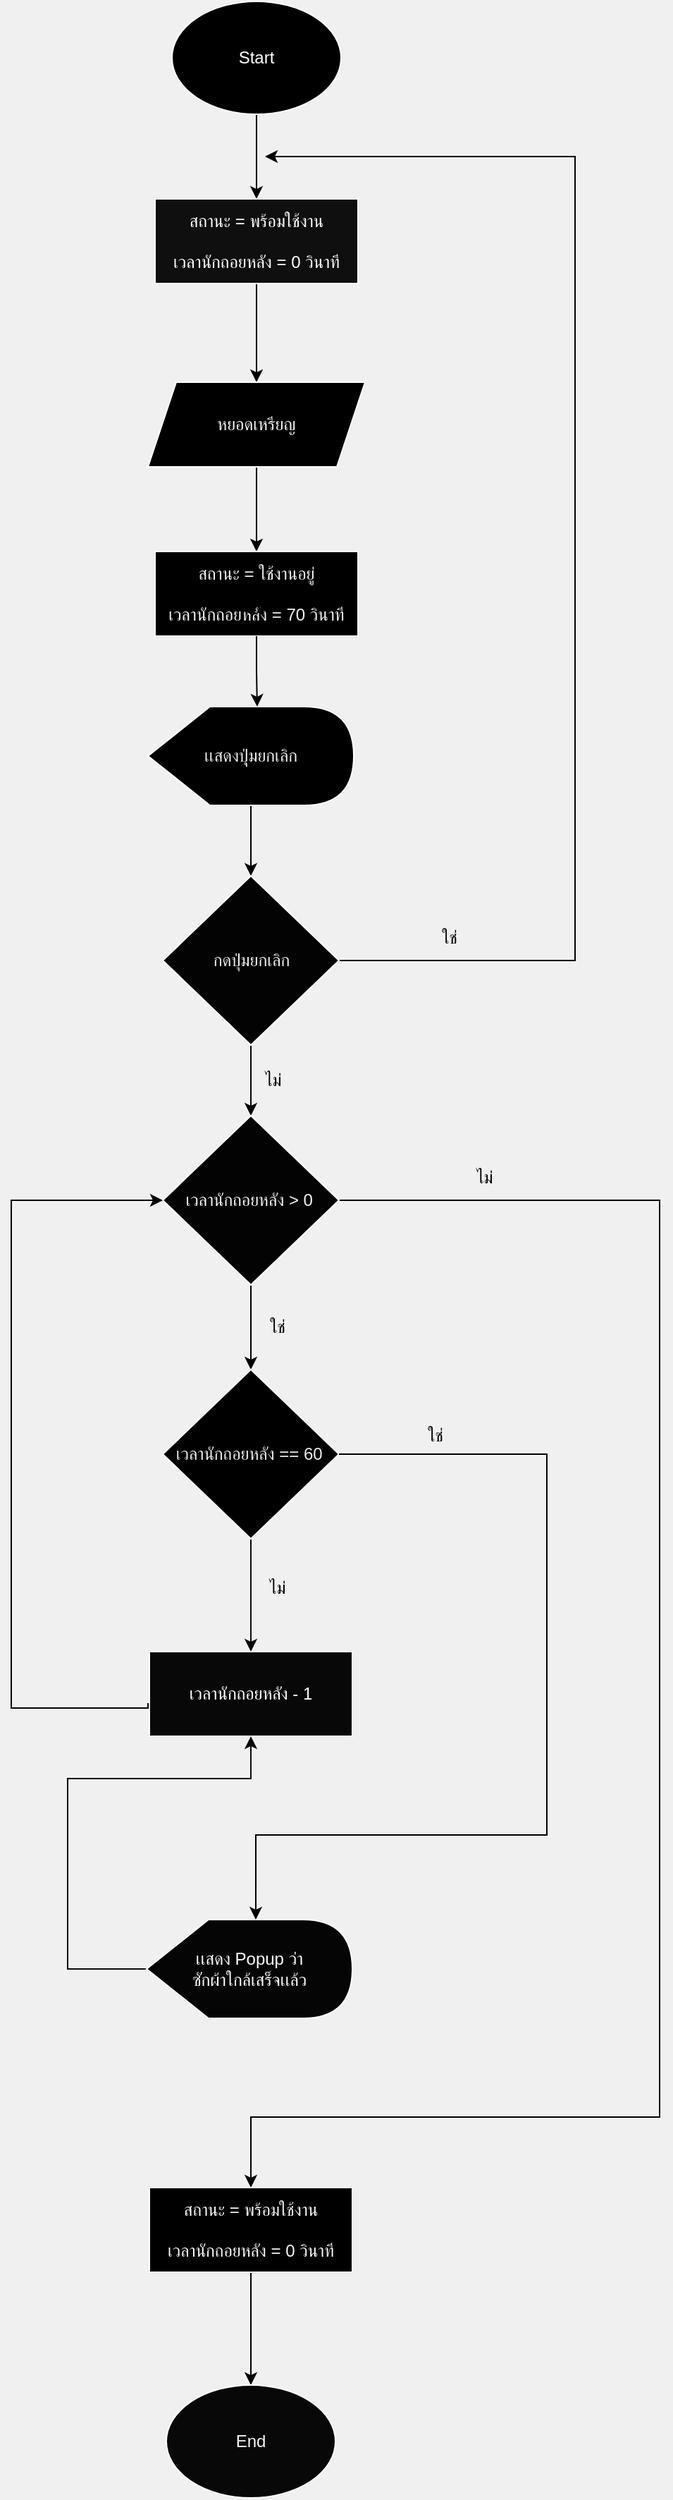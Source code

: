 <mxfile version="24.7.6">
  <diagram name="หน้า-1" id="c9O8yQq4CXu9mgSOuF9N">
    <mxGraphModel dx="1247" dy="678" grid="1" gridSize="10" guides="1" tooltips="1" connect="1" arrows="1" fold="1" page="1" pageScale="1" pageWidth="827" pageHeight="1169" background="#F0F0F0" math="0" shadow="0">
      <root>
        <mxCell id="0" />
        <mxCell id="1" parent="0" />
        <mxCell id="zKpPazif1eY0zF67HKhw-13" value="" style="edgeStyle=orthogonalEdgeStyle;rounded=0;orthogonalLoop=1;jettySize=auto;html=1;strokeColor=#000000;labelBackgroundColor=#000000;" edge="1" parent="1" source="zKpPazif1eY0zF67HKhw-1" target="zKpPazif1eY0zF67HKhw-12">
          <mxGeometry relative="1" as="geometry" />
        </mxCell>
        <mxCell id="zKpPazif1eY0zF67HKhw-1" value="&lt;font color=&quot;#ffffff&quot;&gt;Start&lt;/font&gt;" style="ellipse;whiteSpace=wrap;html=1;fillColor=#000000;strokeColor=#FFFFFF;" vertex="1" parent="1">
          <mxGeometry x="354" y="20" width="120" height="80" as="geometry" />
        </mxCell>
        <mxCell id="zKpPazif1eY0zF67HKhw-15" value="" style="edgeStyle=orthogonalEdgeStyle;rounded=0;orthogonalLoop=1;jettySize=auto;html=1;strokeColor=#000000;labelBackgroundColor=#000000;" edge="1" parent="1" source="zKpPazif1eY0zF67HKhw-12" target="zKpPazif1eY0zF67HKhw-14">
          <mxGeometry relative="1" as="geometry" />
        </mxCell>
        <mxCell id="zKpPazif1eY0zF67HKhw-12" value="&lt;div&gt;&lt;font color=&quot;#ffffff&quot;&gt;&lt;span style=&quot;background-color: initial;&quot;&gt;สถานะ = พร้อมใช้งาน&lt;/span&gt;&lt;br&gt;&lt;/font&gt;&lt;/div&gt;&lt;div&gt;&lt;span style=&quot;background-color: initial;&quot;&gt;&lt;font color=&quot;#ffffff&quot;&gt;&lt;br&gt;&lt;/font&gt;&lt;/span&gt;&lt;/div&gt;&lt;div&gt;&lt;div&gt;&lt;font color=&quot;#ffffff&quot;&gt;เวลานักถอยหลัง = 0 วินาที&lt;/font&gt;&lt;/div&gt;&lt;/div&gt;" style="whiteSpace=wrap;html=1;strokeColor=#FFFFFF;fillColor=#0F0F0F;" vertex="1" parent="1">
          <mxGeometry x="342" y="160" width="144" height="60" as="geometry" />
        </mxCell>
        <mxCell id="zKpPazif1eY0zF67HKhw-17" value="" style="edgeStyle=orthogonalEdgeStyle;rounded=0;orthogonalLoop=1;jettySize=auto;html=1;entryX=0.5;entryY=0;entryDx=0;entryDy=0;strokeColor=#000000;labelBackgroundColor=#000000;" edge="1" parent="1" source="zKpPazif1eY0zF67HKhw-14" target="zKpPazif1eY0zF67HKhw-19">
          <mxGeometry relative="1" as="geometry">
            <mxPoint x="413.5" y="470" as="targetPoint" />
          </mxGeometry>
        </mxCell>
        <mxCell id="zKpPazif1eY0zF67HKhw-14" value="&lt;font color=&quot;#f5f5f5&quot;&gt;หยอดเหรียญ&lt;/font&gt;" style="shape=parallelogram;perimeter=parallelogramPerimeter;whiteSpace=wrap;html=1;fixedSize=1;fillColor=#000000;strokeColor=#FCFCFC;" vertex="1" parent="1">
          <mxGeometry x="337" y="290" width="154" height="60" as="geometry" />
        </mxCell>
        <mxCell id="zKpPazif1eY0zF67HKhw-19" value="&lt;div&gt;&lt;font color=&quot;#f2f2f2&quot;&gt;&lt;span style=&quot;background-color: initial;&quot;&gt;สถานะ = ใช้งานอยู่&lt;/span&gt;&lt;br&gt;&lt;/font&gt;&lt;/div&gt;&lt;div&gt;&lt;span style=&quot;background-color: initial;&quot;&gt;&lt;font color=&quot;#f2f2f2&quot;&gt;&lt;br&gt;&lt;/font&gt;&lt;/span&gt;&lt;/div&gt;&lt;div&gt;&lt;div&gt;&lt;font color=&quot;#f2f2f2&quot;&gt;เวลานักถอยหลัง = 70 วินาที&lt;/font&gt;&lt;/div&gt;&lt;/div&gt;" style="whiteSpace=wrap;html=1;fillColor=#000000;strokeColor=#FAFAFA;" vertex="1" parent="1">
          <mxGeometry x="342" y="410" width="144" height="60" as="geometry" />
        </mxCell>
        <mxCell id="zKpPazif1eY0zF67HKhw-26" value="" style="edgeStyle=orthogonalEdgeStyle;rounded=0;orthogonalLoop=1;jettySize=auto;html=1;strokeColor=#000000;labelBackgroundColor=#000000;" edge="1" parent="1" source="zKpPazif1eY0zF67HKhw-21" target="zKpPazif1eY0zF67HKhw-25">
          <mxGeometry relative="1" as="geometry" />
        </mxCell>
        <mxCell id="zKpPazif1eY0zF67HKhw-21" value="&lt;font color=&quot;#ededed&quot;&gt;เเสดงปุุ่มยกเลิก&lt;/font&gt;" style="shape=display;whiteSpace=wrap;html=1;size=0.301;fillColor=#000000;strokeColor=#FFFFFF;" vertex="1" parent="1">
          <mxGeometry x="337" y="520" width="146" height="70" as="geometry" />
        </mxCell>
        <mxCell id="zKpPazif1eY0zF67HKhw-24" style="edgeStyle=orthogonalEdgeStyle;rounded=0;orthogonalLoop=1;jettySize=auto;html=1;entryX=0;entryY=0;entryDx=77.488;entryDy=0;entryPerimeter=0;strokeColor=#000000;labelBackgroundColor=#000000;" edge="1" parent="1" source="zKpPazif1eY0zF67HKhw-19" target="zKpPazif1eY0zF67HKhw-21">
          <mxGeometry relative="1" as="geometry" />
        </mxCell>
        <mxCell id="zKpPazif1eY0zF67HKhw-28" style="edgeStyle=orthogonalEdgeStyle;rounded=0;orthogonalLoop=1;jettySize=auto;html=1;exitX=1;exitY=0.5;exitDx=0;exitDy=0;strokeColor=#000000;labelBackgroundColor=#000000;" edge="1" parent="1" source="zKpPazif1eY0zF67HKhw-25">
          <mxGeometry relative="1" as="geometry">
            <mxPoint x="420" y="130" as="targetPoint" />
            <Array as="points">
              <mxPoint x="640" y="700" />
              <mxPoint x="640" y="130" />
            </Array>
          </mxGeometry>
        </mxCell>
        <mxCell id="zKpPazif1eY0zF67HKhw-30" style="edgeStyle=orthogonalEdgeStyle;rounded=0;orthogonalLoop=1;jettySize=auto;html=1;entryX=0.5;entryY=0;entryDx=0;entryDy=0;strokeColor=#030303;labelBackgroundColor=#000000;" edge="1" parent="1" source="zKpPazif1eY0zF67HKhw-25" target="zKpPazif1eY0zF67HKhw-33">
          <mxGeometry relative="1" as="geometry">
            <mxPoint x="410" y="820" as="targetPoint" />
          </mxGeometry>
        </mxCell>
        <mxCell id="zKpPazif1eY0zF67HKhw-25" value="&lt;font color=&quot;#ebebeb&quot;&gt;กดปุ่มยกเลิก&lt;/font&gt;" style="rhombus;whiteSpace=wrap;html=1;strokeColor=#FCFCFC;fillColor=#030303;" vertex="1" parent="1">
          <mxGeometry x="347.5" y="640" width="125" height="120" as="geometry" />
        </mxCell>
        <mxCell id="zKpPazif1eY0zF67HKhw-54" style="edgeStyle=orthogonalEdgeStyle;rounded=0;orthogonalLoop=1;jettySize=auto;html=1;entryX=0.5;entryY=0;entryDx=0;entryDy=0;strokeColor=#000000;labelBackgroundColor=#000000;" edge="1" parent="1" source="zKpPazif1eY0zF67HKhw-33" target="zKpPazif1eY0zF67HKhw-48">
          <mxGeometry relative="1" as="geometry" />
        </mxCell>
        <mxCell id="zKpPazif1eY0zF67HKhw-58" style="edgeStyle=orthogonalEdgeStyle;rounded=0;orthogonalLoop=1;jettySize=auto;html=1;entryX=0.5;entryY=0;entryDx=0;entryDy=0;strokeColor=#000000;labelBackgroundColor=#000000;" edge="1" parent="1" source="zKpPazif1eY0zF67HKhw-33" target="zKpPazif1eY0zF67HKhw-50">
          <mxGeometry relative="1" as="geometry">
            <mxPoint x="710" y="1610" as="targetPoint" />
            <Array as="points">
              <mxPoint x="700" y="870" />
              <mxPoint x="700" y="1520" />
              <mxPoint x="410" y="1520" />
            </Array>
          </mxGeometry>
        </mxCell>
        <mxCell id="zKpPazif1eY0zF67HKhw-33" value="&lt;font color=&quot;#f2f2f2&quot;&gt;เวลานักถอยหลัง &amp;gt; 0&amp;nbsp;&lt;/font&gt;" style="rhombus;whiteSpace=wrap;html=1;strokeColor=#FCFCFC;fillColor=#030303;" vertex="1" parent="1">
          <mxGeometry x="347.5" y="810" width="125" height="120" as="geometry" />
        </mxCell>
        <mxCell id="zKpPazif1eY0zF67HKhw-42" style="edgeStyle=orthogonalEdgeStyle;rounded=0;orthogonalLoop=1;jettySize=auto;html=1;entryX=0;entryY=0.5;entryDx=0;entryDy=0;exitX=0;exitY=0.617;exitDx=0;exitDy=0;exitPerimeter=0;strokeColor=#000000;labelBackgroundColor=#000000;" edge="1" parent="1" source="zKpPazif1eY0zF67HKhw-38" target="zKpPazif1eY0zF67HKhw-33">
          <mxGeometry relative="1" as="geometry">
            <Array as="points">
              <mxPoint x="337" y="1230" />
              <mxPoint x="240" y="1230" />
              <mxPoint x="240" y="870" />
            </Array>
          </mxGeometry>
        </mxCell>
        <mxCell id="zKpPazif1eY0zF67HKhw-38" value="&lt;div&gt;&lt;span style=&quot;background-color: initial;&quot;&gt;&lt;font color=&quot;#ffffff&quot;&gt;เวลานักถอยหลัง - 1&lt;/font&gt;&lt;/span&gt;&lt;br&gt;&lt;/div&gt;" style="whiteSpace=wrap;html=1;fillColor=#080808;strokeColor=#FFFFFF;" vertex="1" parent="1">
          <mxGeometry x="338" y="1190" width="144" height="60" as="geometry" />
        </mxCell>
        <mxCell id="zKpPazif1eY0zF67HKhw-61" style="edgeStyle=orthogonalEdgeStyle;rounded=0;orthogonalLoop=1;jettySize=auto;html=1;entryX=0.5;entryY=1;entryDx=0;entryDy=0;strokeColor=#0A0A0A;labelBackgroundColor=#000000;" edge="1" parent="1" source="zKpPazif1eY0zF67HKhw-44" target="zKpPazif1eY0zF67HKhw-38">
          <mxGeometry relative="1" as="geometry">
            <mxPoint x="240" y="1240" as="targetPoint" />
            <Array as="points">
              <mxPoint x="280" y="1415" />
              <mxPoint x="280" y="1280" />
              <mxPoint x="410" y="1280" />
            </Array>
          </mxGeometry>
        </mxCell>
        <mxCell id="zKpPazif1eY0zF67HKhw-44" value="&lt;font color=&quot;#fcfcfc&quot;&gt;เเสดง Popup ว่า&lt;br&gt;ซักผ้าใกล้เสร็จเเล้ว&lt;/font&gt;" style="shape=display;whiteSpace=wrap;html=1;size=0.301;strokeColor=#FCFCFC;fillColor=#050505;" vertex="1" parent="1">
          <mxGeometry x="336" y="1380" width="146" height="70" as="geometry" />
        </mxCell>
        <mxCell id="zKpPazif1eY0zF67HKhw-55" style="edgeStyle=orthogonalEdgeStyle;rounded=0;orthogonalLoop=1;jettySize=auto;html=1;entryX=0.5;entryY=0;entryDx=0;entryDy=0;strokeColor=#0A0A0A;" edge="1" parent="1" source="zKpPazif1eY0zF67HKhw-48" target="zKpPazif1eY0zF67HKhw-38">
          <mxGeometry relative="1" as="geometry" />
        </mxCell>
        <mxCell id="zKpPazif1eY0zF67HKhw-48" value="&lt;font color=&quot;#ebebeb&quot;&gt;เวลานักถอยหลัง == 60&amp;nbsp;&lt;/font&gt;" style="rhombus;whiteSpace=wrap;html=1;strokeColor=#F5F5F5;fillColor=#000000;" vertex="1" parent="1">
          <mxGeometry x="347.5" y="990" width="125" height="120" as="geometry" />
        </mxCell>
        <mxCell id="zKpPazif1eY0zF67HKhw-64" style="edgeStyle=orthogonalEdgeStyle;rounded=0;orthogonalLoop=1;jettySize=auto;html=1;strokeColor=#000000;labelBackgroundColor=#000000;" edge="1" parent="1" source="zKpPazif1eY0zF67HKhw-50" target="zKpPazif1eY0zF67HKhw-62">
          <mxGeometry relative="1" as="geometry" />
        </mxCell>
        <mxCell id="zKpPazif1eY0zF67HKhw-50" value="&lt;div&gt;&lt;div&gt;&lt;font color=&quot;#f7f7f7&quot;&gt;&lt;span style=&quot;background-color: initial;&quot;&gt;สถานะ = พร้อมใช้งาน&lt;/span&gt;&lt;br&gt;&lt;/font&gt;&lt;/div&gt;&lt;div&gt;&lt;span style=&quot;background-color: initial;&quot;&gt;&lt;font color=&quot;#f7f7f7&quot;&gt;&lt;br&gt;&lt;/font&gt;&lt;/span&gt;&lt;/div&gt;&lt;div&gt;&lt;font color=&quot;#f7f7f7&quot;&gt;เวลานักถอยหลัง = 0 วินาที&lt;/font&gt;&lt;/div&gt;&lt;/div&gt;" style="whiteSpace=wrap;html=1;strokeColor=#FCFCFC;fillColor=#000000;" vertex="1" parent="1">
          <mxGeometry x="338" y="1570" width="144" height="60" as="geometry" />
        </mxCell>
        <mxCell id="zKpPazif1eY0zF67HKhw-57" style="edgeStyle=orthogonalEdgeStyle;rounded=0;orthogonalLoop=1;jettySize=auto;html=1;exitX=1;exitY=0.5;exitDx=0;exitDy=0;entryX=0;entryY=0;entryDx=77.488;entryDy=0;entryPerimeter=0;strokeColor=#000000;labelBackgroundColor=#000000;" edge="1" parent="1" source="zKpPazif1eY0zF67HKhw-48" target="zKpPazif1eY0zF67HKhw-44">
          <mxGeometry relative="1" as="geometry">
            <mxPoint x="420" y="1360" as="targetPoint" />
            <Array as="points">
              <mxPoint x="620" y="1050" />
              <mxPoint x="620" y="1320" />
              <mxPoint x="414" y="1320" />
            </Array>
          </mxGeometry>
        </mxCell>
        <mxCell id="zKpPazif1eY0zF67HKhw-62" value="&lt;font color=&quot;#f5f5f5&quot;&gt;End&lt;/font&gt;" style="ellipse;whiteSpace=wrap;html=1;strokeColor=#FCFCFC;fillColor=#080808;" vertex="1" parent="1">
          <mxGeometry x="350" y="1710" width="120" height="80" as="geometry" />
        </mxCell>
        <mxCell id="zKpPazif1eY0zF67HKhw-67" value="Text" style="text;html=1;align=center;verticalAlign=middle;whiteSpace=wrap;rounded=0;" vertex="1" parent="1">
          <mxGeometry x="382" y="435" width="60" height="30" as="geometry" />
        </mxCell>
        <mxCell id="zKpPazif1eY0zF67HKhw-71" value="&lt;font&gt;ใช่&lt;/font&gt;" style="text;html=1;align=center;verticalAlign=middle;whiteSpace=wrap;rounded=0;fontColor=default;" vertex="1" parent="1">
          <mxGeometry x="521" y="669" width="60" height="30" as="geometry" />
        </mxCell>
        <mxCell id="zKpPazif1eY0zF67HKhw-72" value="&lt;font&gt;ไม่&lt;/font&gt;" style="text;html=1;align=center;verticalAlign=middle;whiteSpace=wrap;rounded=0;fontColor=default;" vertex="1" parent="1">
          <mxGeometry x="396" y="770" width="60" height="30" as="geometry" />
        </mxCell>
        <mxCell id="zKpPazif1eY0zF67HKhw-73" value="&lt;font&gt;ไม่&lt;/font&gt;" style="text;html=1;align=center;verticalAlign=middle;whiteSpace=wrap;rounded=0;fontColor=default;" vertex="1" parent="1">
          <mxGeometry x="546" y="839" width="60" height="30" as="geometry" />
        </mxCell>
        <mxCell id="zKpPazif1eY0zF67HKhw-74" value="&lt;font&gt;ใช่&lt;/font&gt;" style="text;html=1;align=center;verticalAlign=middle;whiteSpace=wrap;rounded=0;fontColor=default;" vertex="1" parent="1">
          <mxGeometry x="399" y="945" width="60" height="30" as="geometry" />
        </mxCell>
        <mxCell id="zKpPazif1eY0zF67HKhw-75" value="&lt;font&gt;ใช่&lt;/font&gt;" style="text;html=1;align=center;verticalAlign=middle;whiteSpace=wrap;rounded=0;fontColor=default;" vertex="1" parent="1">
          <mxGeometry x="511" y="1022" width="60" height="30" as="geometry" />
        </mxCell>
        <mxCell id="zKpPazif1eY0zF67HKhw-76" value="&lt;font&gt;ไม่&lt;/font&gt;" style="text;html=1;align=center;verticalAlign=middle;whiteSpace=wrap;rounded=0;fontColor=default;" vertex="1" parent="1">
          <mxGeometry x="399" y="1130" width="60" height="30" as="geometry" />
        </mxCell>
      </root>
    </mxGraphModel>
  </diagram>
</mxfile>
